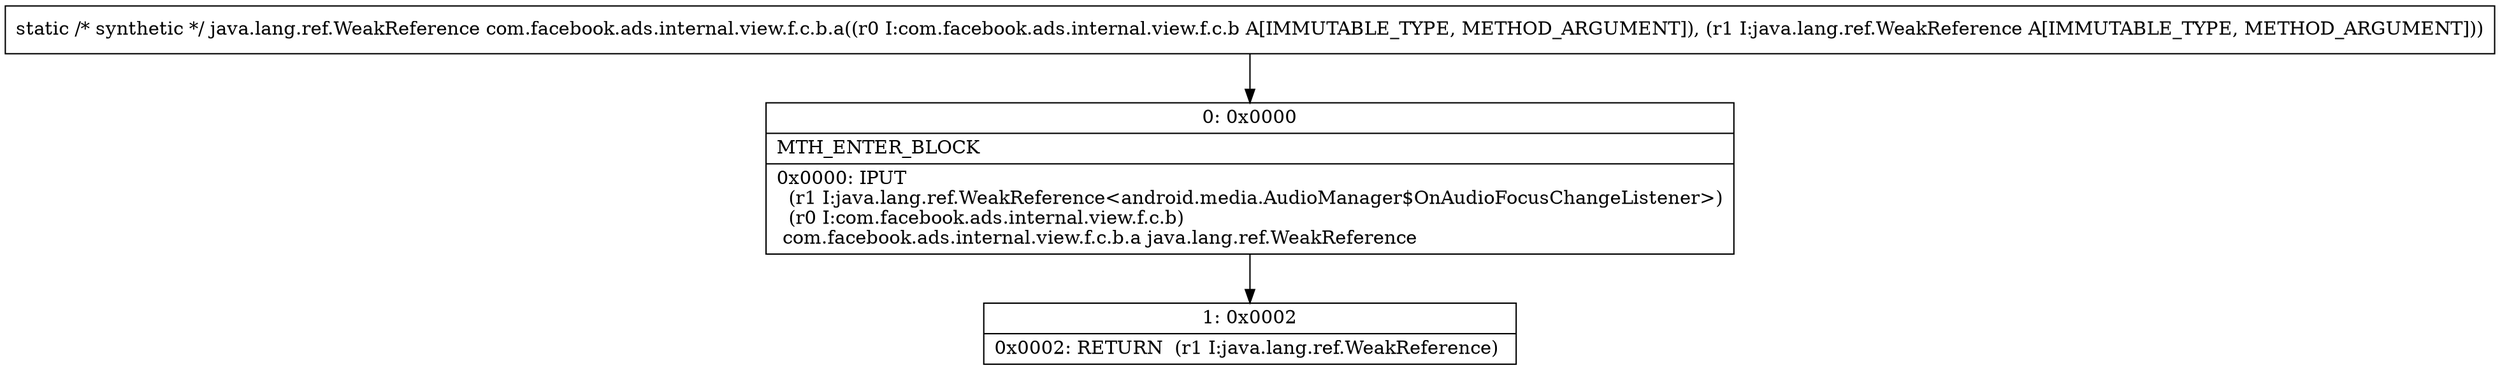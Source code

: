 digraph "CFG forcom.facebook.ads.internal.view.f.c.b.a(Lcom\/facebook\/ads\/internal\/view\/f\/c\/b;Ljava\/lang\/ref\/WeakReference;)Ljava\/lang\/ref\/WeakReference;" {
Node_0 [shape=record,label="{0\:\ 0x0000|MTH_ENTER_BLOCK\l|0x0000: IPUT  \l  (r1 I:java.lang.ref.WeakReference\<android.media.AudioManager$OnAudioFocusChangeListener\>)\l  (r0 I:com.facebook.ads.internal.view.f.c.b)\l com.facebook.ads.internal.view.f.c.b.a java.lang.ref.WeakReference \l}"];
Node_1 [shape=record,label="{1\:\ 0x0002|0x0002: RETURN  (r1 I:java.lang.ref.WeakReference) \l}"];
MethodNode[shape=record,label="{static \/* synthetic *\/ java.lang.ref.WeakReference com.facebook.ads.internal.view.f.c.b.a((r0 I:com.facebook.ads.internal.view.f.c.b A[IMMUTABLE_TYPE, METHOD_ARGUMENT]), (r1 I:java.lang.ref.WeakReference A[IMMUTABLE_TYPE, METHOD_ARGUMENT])) }"];
MethodNode -> Node_0;
Node_0 -> Node_1;
}

